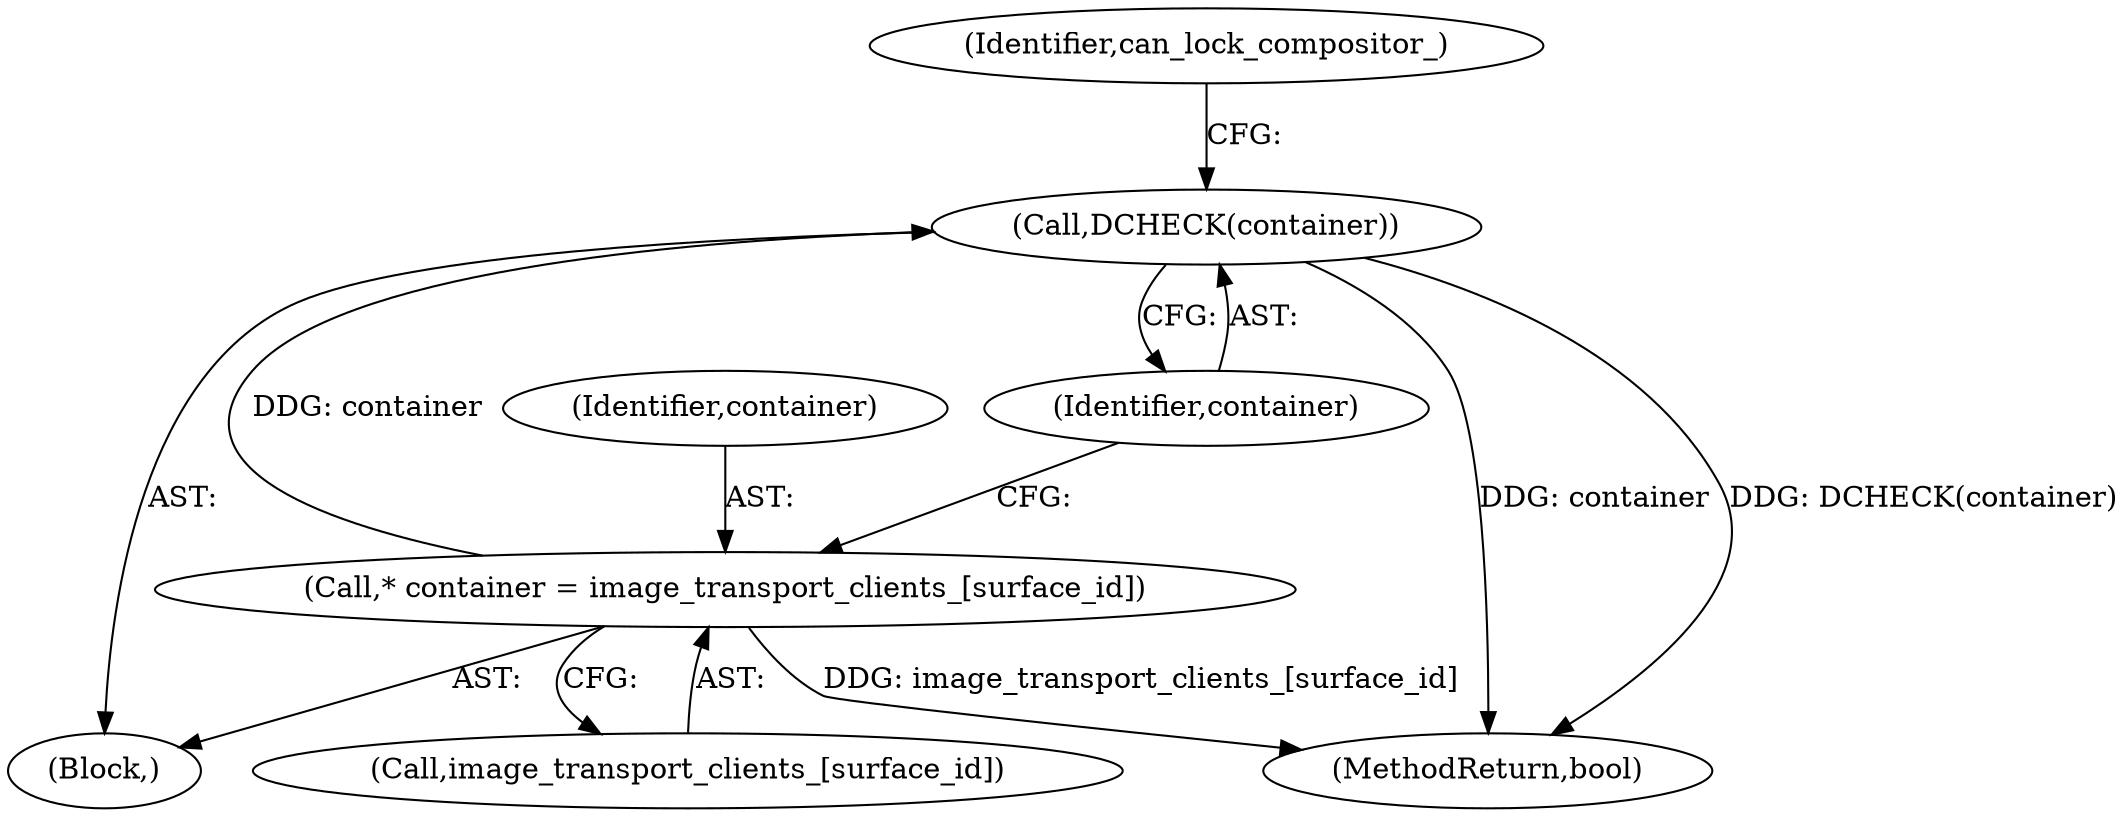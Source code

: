digraph "1_Chrome_18d67244984a574ba2dd8779faabc0e3e34f4b76_33@pointer" {
"1000109" [label="(Call,DCHECK(container))"];
"1000104" [label="(Call,* container = image_transport_clients_[surface_id])"];
"1000104" [label="(Call,* container = image_transport_clients_[surface_id])"];
"1000105" [label="(Identifier,container)"];
"1000110" [label="(Identifier,container)"];
"1000109" [label="(Call,DCHECK(container))"];
"1000102" [label="(Block,)"];
"1000106" [label="(Call,image_transport_clients_[surface_id])"];
"1000154" [label="(MethodReturn,bool)"];
"1000114" [label="(Identifier,can_lock_compositor_)"];
"1000109" -> "1000102"  [label="AST: "];
"1000109" -> "1000110"  [label="CFG: "];
"1000110" -> "1000109"  [label="AST: "];
"1000114" -> "1000109"  [label="CFG: "];
"1000109" -> "1000154"  [label="DDG: container"];
"1000109" -> "1000154"  [label="DDG: DCHECK(container)"];
"1000104" -> "1000109"  [label="DDG: container"];
"1000104" -> "1000102"  [label="AST: "];
"1000104" -> "1000106"  [label="CFG: "];
"1000105" -> "1000104"  [label="AST: "];
"1000106" -> "1000104"  [label="AST: "];
"1000110" -> "1000104"  [label="CFG: "];
"1000104" -> "1000154"  [label="DDG: image_transport_clients_[surface_id]"];
}
